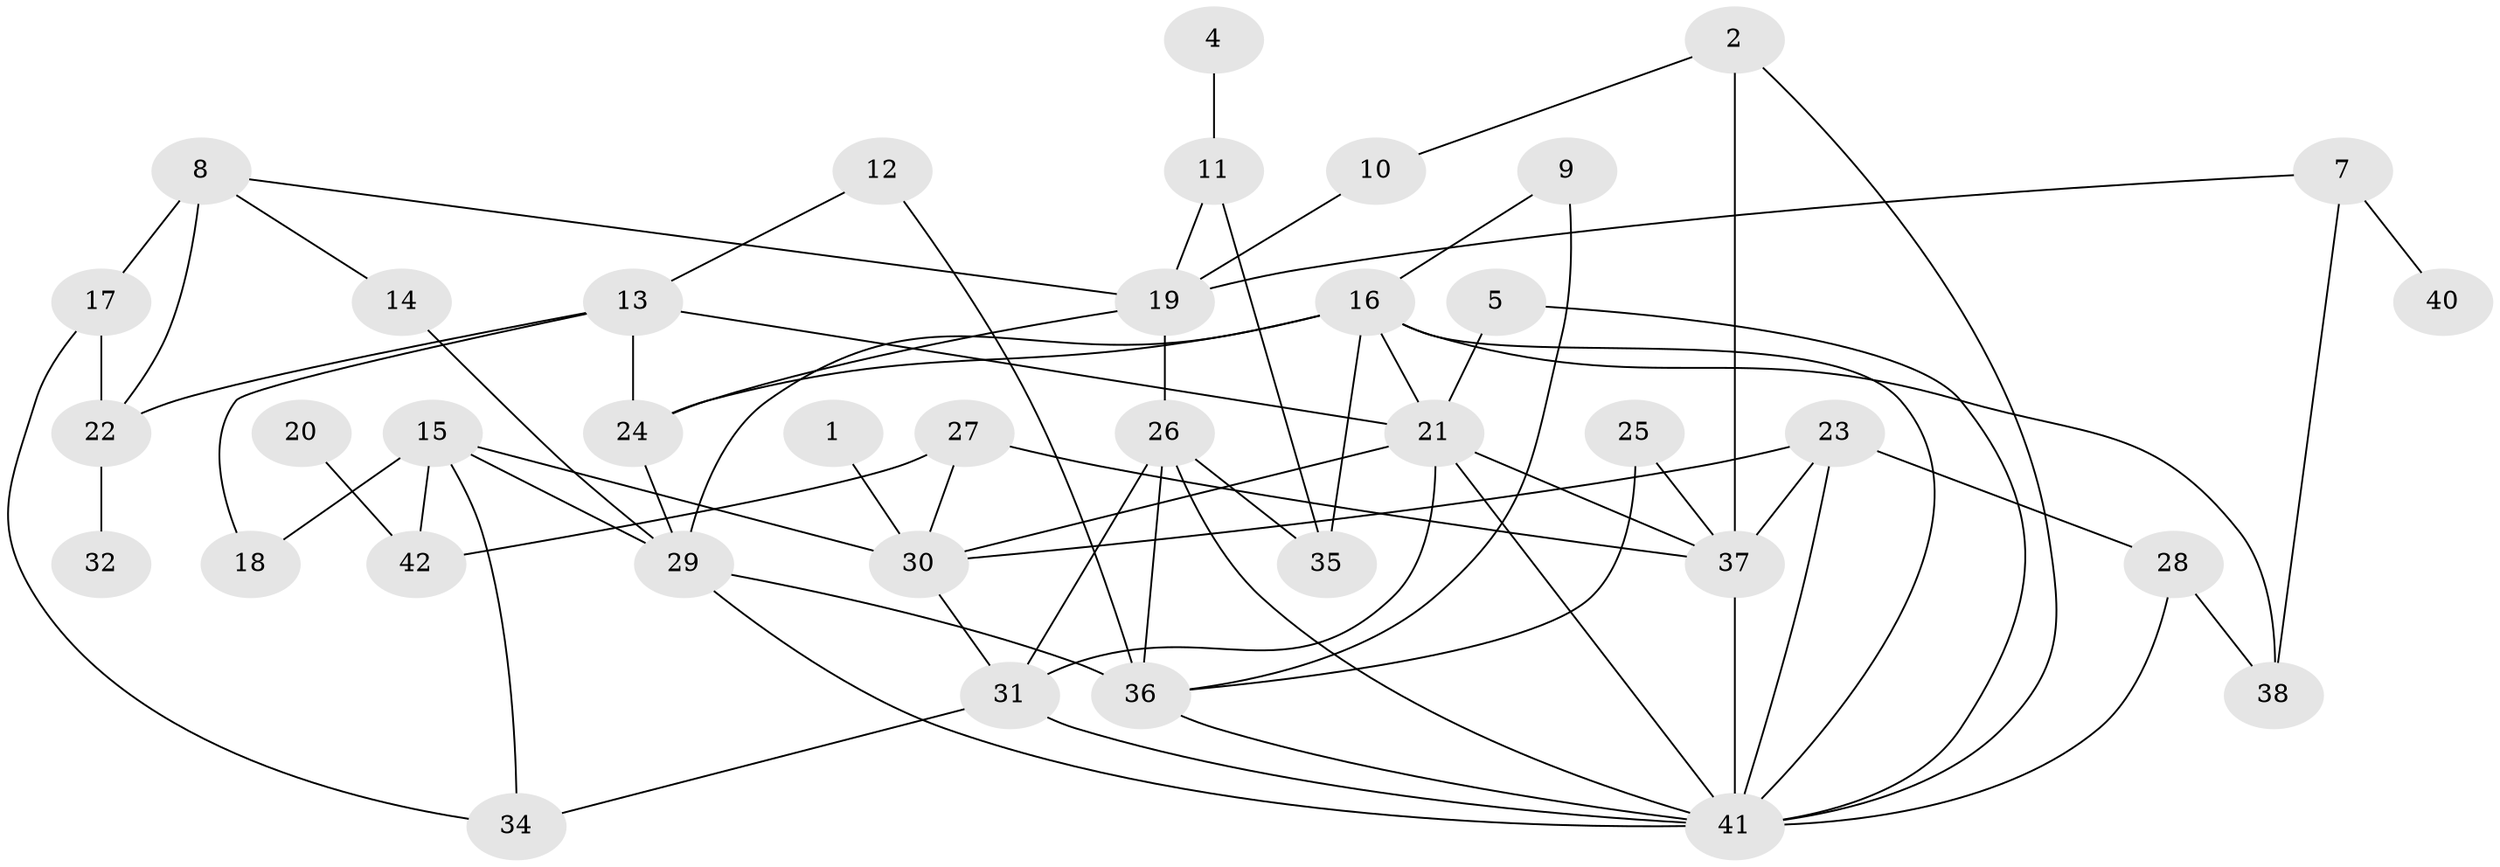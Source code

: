 // original degree distribution, {3: 0.2619047619047619, 2: 0.21428571428571427, 1: 0.17857142857142858, 5: 0.16666666666666666, 6: 0.023809523809523808, 4: 0.10714285714285714, 0: 0.03571428571428571, 7: 0.011904761904761904}
// Generated by graph-tools (version 1.1) at 2025/00/03/09/25 03:00:55]
// undirected, 38 vertices, 70 edges
graph export_dot {
graph [start="1"]
  node [color=gray90,style=filled];
  1;
  2;
  4;
  5;
  7;
  8;
  9;
  10;
  11;
  12;
  13;
  14;
  15;
  16;
  17;
  18;
  19;
  20;
  21;
  22;
  23;
  24;
  25;
  26;
  27;
  28;
  29;
  30;
  31;
  32;
  34;
  35;
  36;
  37;
  38;
  40;
  41;
  42;
  1 -- 30 [weight=1.0];
  2 -- 10 [weight=1.0];
  2 -- 37 [weight=1.0];
  2 -- 41 [weight=1.0];
  4 -- 11 [weight=1.0];
  5 -- 21 [weight=1.0];
  5 -- 41 [weight=1.0];
  7 -- 19 [weight=1.0];
  7 -- 38 [weight=1.0];
  7 -- 40 [weight=1.0];
  8 -- 14 [weight=1.0];
  8 -- 17 [weight=2.0];
  8 -- 19 [weight=1.0];
  8 -- 22 [weight=1.0];
  9 -- 16 [weight=1.0];
  9 -- 36 [weight=1.0];
  10 -- 19 [weight=1.0];
  11 -- 19 [weight=1.0];
  11 -- 35 [weight=1.0];
  12 -- 13 [weight=1.0];
  12 -- 36 [weight=1.0];
  13 -- 18 [weight=1.0];
  13 -- 21 [weight=1.0];
  13 -- 22 [weight=1.0];
  13 -- 24 [weight=1.0];
  14 -- 29 [weight=1.0];
  15 -- 18 [weight=1.0];
  15 -- 29 [weight=1.0];
  15 -- 30 [weight=1.0];
  15 -- 34 [weight=1.0];
  15 -- 42 [weight=1.0];
  16 -- 21 [weight=2.0];
  16 -- 24 [weight=1.0];
  16 -- 29 [weight=1.0];
  16 -- 35 [weight=1.0];
  16 -- 38 [weight=1.0];
  16 -- 41 [weight=1.0];
  17 -- 22 [weight=2.0];
  17 -- 34 [weight=1.0];
  19 -- 24 [weight=1.0];
  19 -- 26 [weight=1.0];
  20 -- 42 [weight=1.0];
  21 -- 30 [weight=2.0];
  21 -- 31 [weight=1.0];
  21 -- 37 [weight=1.0];
  21 -- 41 [weight=2.0];
  22 -- 32 [weight=1.0];
  23 -- 28 [weight=1.0];
  23 -- 30 [weight=1.0];
  23 -- 37 [weight=1.0];
  23 -- 41 [weight=1.0];
  24 -- 29 [weight=1.0];
  25 -- 36 [weight=1.0];
  25 -- 37 [weight=2.0];
  26 -- 31 [weight=1.0];
  26 -- 35 [weight=1.0];
  26 -- 36 [weight=1.0];
  26 -- 41 [weight=1.0];
  27 -- 30 [weight=1.0];
  27 -- 37 [weight=1.0];
  27 -- 42 [weight=1.0];
  28 -- 38 [weight=1.0];
  28 -- 41 [weight=2.0];
  29 -- 36 [weight=1.0];
  29 -- 41 [weight=1.0];
  30 -- 31 [weight=1.0];
  31 -- 34 [weight=1.0];
  31 -- 41 [weight=1.0];
  36 -- 41 [weight=1.0];
  37 -- 41 [weight=1.0];
}
